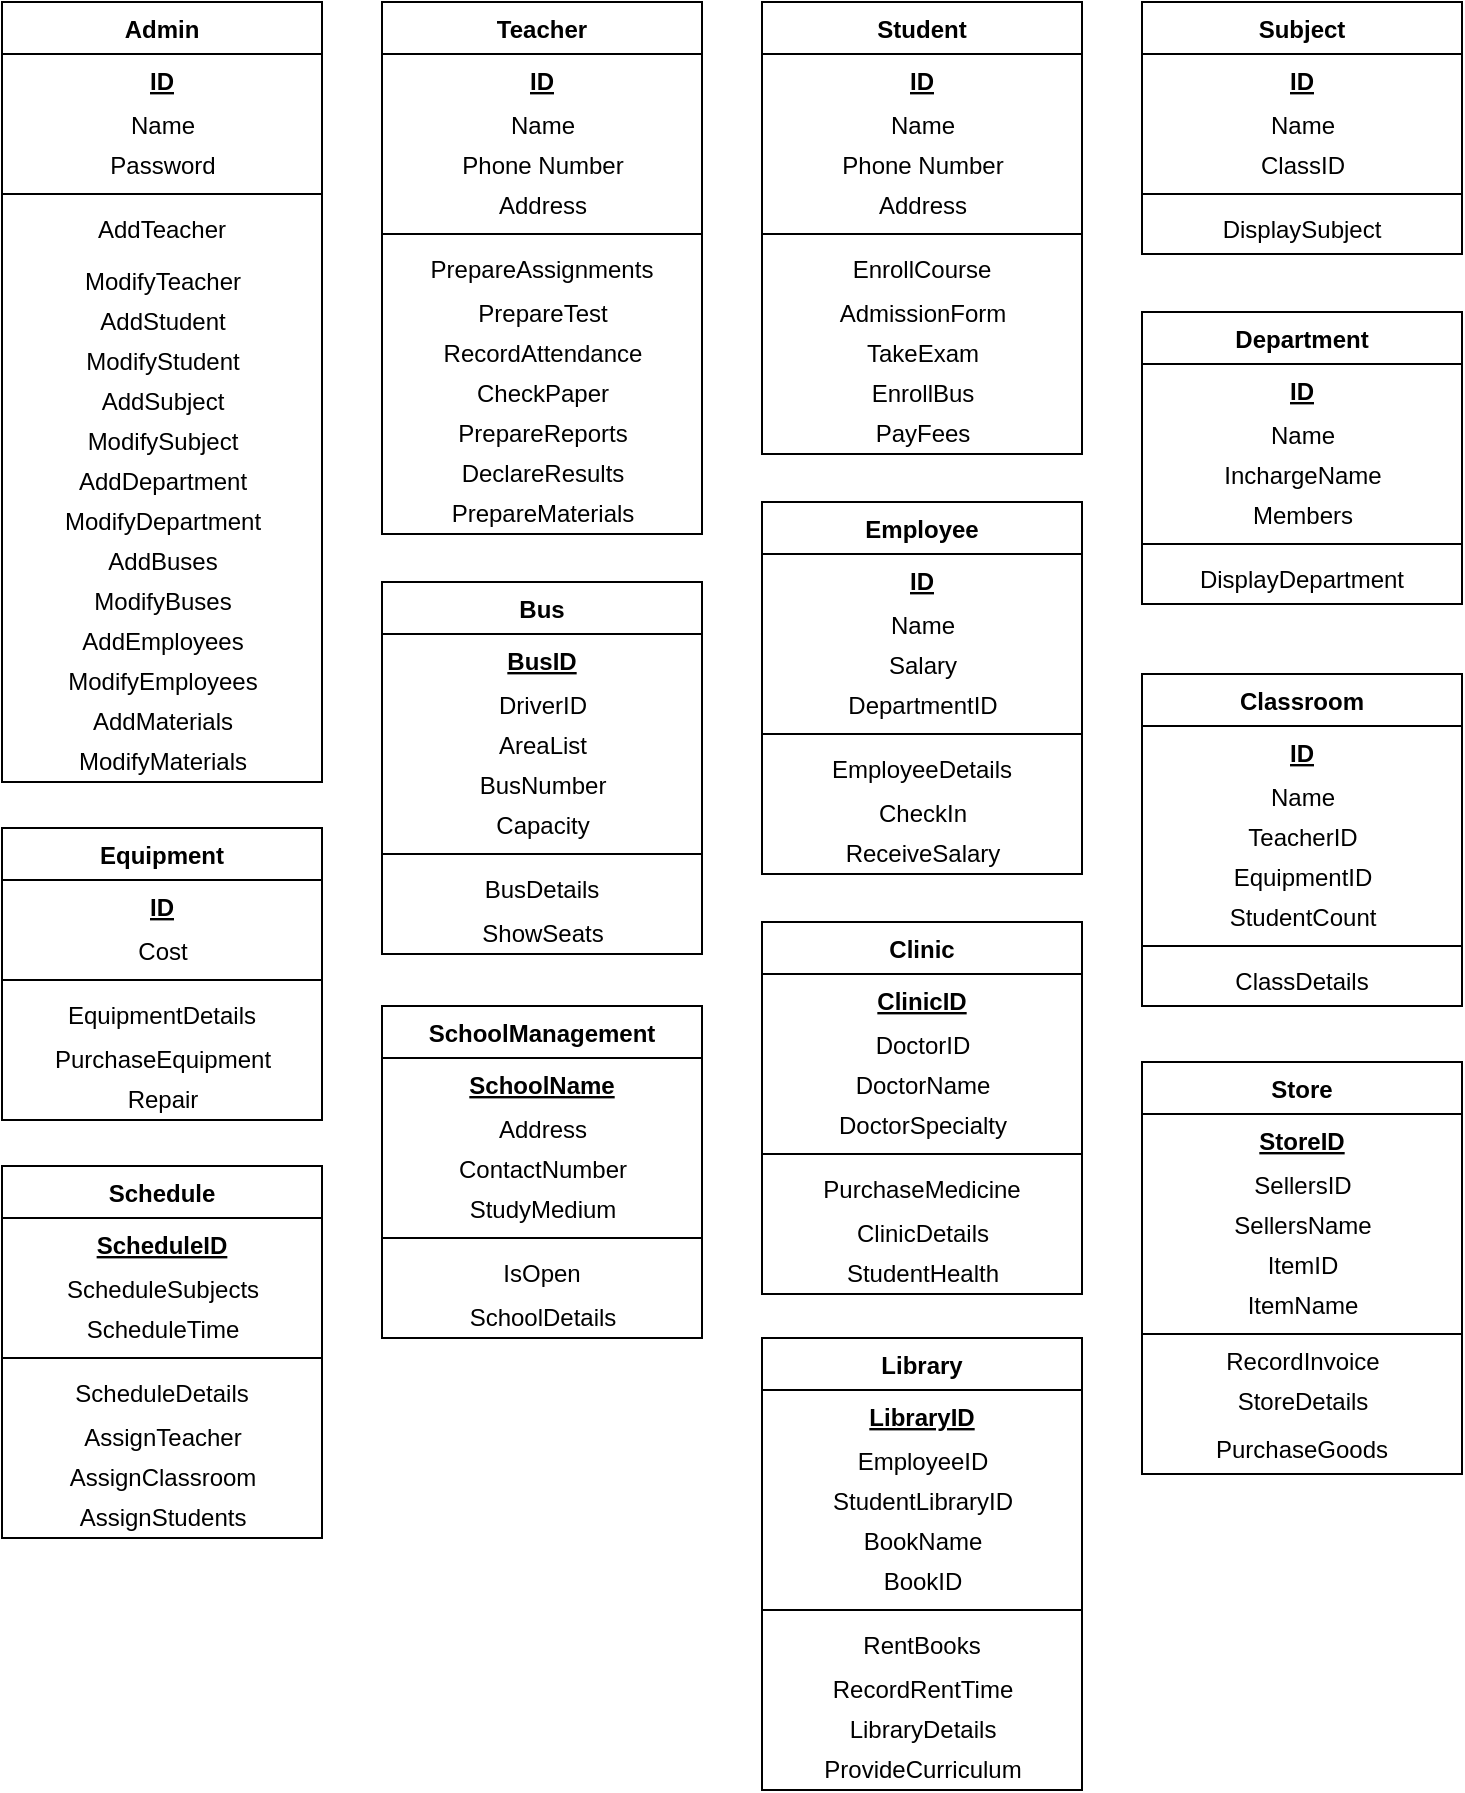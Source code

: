 <mxfile version="16.5.1" type="device"><diagram id="C5RBs43oDa-KdzZeNtuy" name="Page-1"><mxGraphModel dx="1038" dy="689" grid="1" gridSize="10" guides="1" tooltips="1" connect="1" arrows="1" fold="1" page="1" pageScale="1" pageWidth="827" pageHeight="1169" math="0" shadow="0"><root><mxCell id="WIyWlLk6GJQsqaUBKTNV-0"/><mxCell id="WIyWlLk6GJQsqaUBKTNV-1" parent="WIyWlLk6GJQsqaUBKTNV-0"/><mxCell id="Rxor7EWGQ2YSDgPzmkw--0" value="Admin" style="swimlane;fontStyle=1;align=center;verticalAlign=top;childLayout=stackLayout;horizontal=1;startSize=26;horizontalStack=0;resizeParent=1;resizeParentMax=0;resizeLast=0;collapsible=1;marginBottom=0;" vertex="1" parent="WIyWlLk6GJQsqaUBKTNV-1"><mxGeometry x="20" y="10" width="160" height="390" as="geometry"/></mxCell><mxCell id="Rxor7EWGQ2YSDgPzmkw--1" value="ID" style="text;strokeColor=none;fillColor=none;align=center;verticalAlign=top;spacingLeft=4;spacingRight=4;overflow=hidden;rotatable=0;points=[[0,0.5],[1,0.5]];portConstraint=eastwest;fontStyle=5" vertex="1" parent="Rxor7EWGQ2YSDgPzmkw--0"><mxGeometry y="26" width="160" height="26" as="geometry"/></mxCell><mxCell id="Rxor7EWGQ2YSDgPzmkw--7" value="Name" style="text;html=1;resizable=0;autosize=1;align=center;verticalAlign=middle;points=[];fillColor=none;strokeColor=none;rounded=0;" vertex="1" parent="Rxor7EWGQ2YSDgPzmkw--0"><mxGeometry y="52" width="160" height="20" as="geometry"/></mxCell><mxCell id="Rxor7EWGQ2YSDgPzmkw--6" value="Password" style="text;html=1;resizable=0;autosize=1;align=center;verticalAlign=middle;points=[];fillColor=none;strokeColor=none;rounded=0;" vertex="1" parent="Rxor7EWGQ2YSDgPzmkw--0"><mxGeometry y="72" width="160" height="20" as="geometry"/></mxCell><mxCell id="Rxor7EWGQ2YSDgPzmkw--2" value="" style="line;strokeWidth=1;fillColor=none;align=left;verticalAlign=middle;spacingTop=-1;spacingLeft=3;spacingRight=3;rotatable=0;labelPosition=right;points=[];portConstraint=eastwest;" vertex="1" parent="Rxor7EWGQ2YSDgPzmkw--0"><mxGeometry y="92" width="160" height="8" as="geometry"/></mxCell><mxCell id="Rxor7EWGQ2YSDgPzmkw--3" value="AddTeacher" style="text;strokeColor=none;fillColor=none;align=center;verticalAlign=top;spacingLeft=4;spacingRight=4;overflow=hidden;rotatable=0;points=[[0,0.5],[1,0.5]];portConstraint=eastwest;" vertex="1" parent="Rxor7EWGQ2YSDgPzmkw--0"><mxGeometry y="100" width="160" height="30" as="geometry"/></mxCell><mxCell id="Rxor7EWGQ2YSDgPzmkw--8" value="ModifyTeacher" style="text;html=1;resizable=0;autosize=1;align=center;verticalAlign=middle;points=[];fillColor=none;strokeColor=none;rounded=0;" vertex="1" parent="Rxor7EWGQ2YSDgPzmkw--0"><mxGeometry y="130" width="160" height="20" as="geometry"/></mxCell><mxCell id="Rxor7EWGQ2YSDgPzmkw--10" value="AddStudent" style="text;html=1;resizable=0;autosize=1;align=center;verticalAlign=middle;points=[];fillColor=none;strokeColor=none;rounded=0;" vertex="1" parent="Rxor7EWGQ2YSDgPzmkw--0"><mxGeometry y="150" width="160" height="20" as="geometry"/></mxCell><mxCell id="Rxor7EWGQ2YSDgPzmkw--11" value="ModifyStudent" style="text;html=1;resizable=0;autosize=1;align=center;verticalAlign=middle;points=[];fillColor=none;strokeColor=none;rounded=0;" vertex="1" parent="Rxor7EWGQ2YSDgPzmkw--0"><mxGeometry y="170" width="160" height="20" as="geometry"/></mxCell><mxCell id="Rxor7EWGQ2YSDgPzmkw--12" value="AddSubject" style="text;html=1;resizable=0;autosize=1;align=center;verticalAlign=middle;points=[];fillColor=none;strokeColor=none;rounded=0;" vertex="1" parent="Rxor7EWGQ2YSDgPzmkw--0"><mxGeometry y="190" width="160" height="20" as="geometry"/></mxCell><mxCell id="Rxor7EWGQ2YSDgPzmkw--13" value="ModifySubject" style="text;html=1;resizable=0;autosize=1;align=center;verticalAlign=middle;points=[];fillColor=none;strokeColor=none;rounded=0;" vertex="1" parent="Rxor7EWGQ2YSDgPzmkw--0"><mxGeometry y="210" width="160" height="20" as="geometry"/></mxCell><mxCell id="Rxor7EWGQ2YSDgPzmkw--14" value="AddDepartment" style="text;html=1;resizable=0;autosize=1;align=center;verticalAlign=middle;points=[];fillColor=none;strokeColor=none;rounded=0;" vertex="1" parent="Rxor7EWGQ2YSDgPzmkw--0"><mxGeometry y="230" width="160" height="20" as="geometry"/></mxCell><mxCell id="Rxor7EWGQ2YSDgPzmkw--15" value="ModifyDepartment" style="text;html=1;resizable=0;autosize=1;align=center;verticalAlign=middle;points=[];fillColor=none;strokeColor=none;rounded=0;" vertex="1" parent="Rxor7EWGQ2YSDgPzmkw--0"><mxGeometry y="250" width="160" height="20" as="geometry"/></mxCell><mxCell id="Rxor7EWGQ2YSDgPzmkw--16" value="AddBuses" style="text;html=1;resizable=0;autosize=1;align=center;verticalAlign=middle;points=[];fillColor=none;strokeColor=none;rounded=0;" vertex="1" parent="Rxor7EWGQ2YSDgPzmkw--0"><mxGeometry y="270" width="160" height="20" as="geometry"/></mxCell><mxCell id="Rxor7EWGQ2YSDgPzmkw--17" value="ModifyBuses" style="text;html=1;resizable=0;autosize=1;align=center;verticalAlign=middle;points=[];fillColor=none;strokeColor=none;rounded=0;" vertex="1" parent="Rxor7EWGQ2YSDgPzmkw--0"><mxGeometry y="290" width="160" height="20" as="geometry"/></mxCell><mxCell id="Rxor7EWGQ2YSDgPzmkw--18" value="AddEmployees" style="text;html=1;resizable=0;autosize=1;align=center;verticalAlign=middle;points=[];fillColor=none;strokeColor=none;rounded=0;" vertex="1" parent="Rxor7EWGQ2YSDgPzmkw--0"><mxGeometry y="310" width="160" height="20" as="geometry"/></mxCell><mxCell id="Rxor7EWGQ2YSDgPzmkw--19" value="ModifyEmployees" style="text;html=1;resizable=0;autosize=1;align=center;verticalAlign=middle;points=[];fillColor=none;strokeColor=none;rounded=0;" vertex="1" parent="Rxor7EWGQ2YSDgPzmkw--0"><mxGeometry y="330" width="160" height="20" as="geometry"/></mxCell><mxCell id="Rxor7EWGQ2YSDgPzmkw--20" value="AddMaterials" style="text;html=1;resizable=0;autosize=1;align=center;verticalAlign=middle;points=[];fillColor=none;strokeColor=none;rounded=0;" vertex="1" parent="Rxor7EWGQ2YSDgPzmkw--0"><mxGeometry y="350" width="160" height="20" as="geometry"/></mxCell><mxCell id="Rxor7EWGQ2YSDgPzmkw--21" value="ModifyMaterials" style="text;html=1;resizable=0;autosize=1;align=center;verticalAlign=middle;points=[];fillColor=none;strokeColor=none;rounded=0;" vertex="1" parent="Rxor7EWGQ2YSDgPzmkw--0"><mxGeometry y="370" width="160" height="20" as="geometry"/></mxCell><mxCell id="Rxor7EWGQ2YSDgPzmkw--22" value="Teacher" style="swimlane;fontStyle=1;align=center;verticalAlign=top;childLayout=stackLayout;horizontal=1;startSize=26;horizontalStack=0;resizeParent=1;resizeParentMax=0;resizeLast=0;collapsible=1;marginBottom=0;fillColor=none;" vertex="1" parent="WIyWlLk6GJQsqaUBKTNV-1"><mxGeometry x="210" y="10" width="160" height="266" as="geometry"/></mxCell><mxCell id="Rxor7EWGQ2YSDgPzmkw--23" value="ID" style="text;strokeColor=none;fillColor=none;align=center;verticalAlign=top;spacingLeft=4;spacingRight=4;overflow=hidden;rotatable=0;points=[[0,0.5],[1,0.5]];portConstraint=eastwest;fontStyle=5" vertex="1" parent="Rxor7EWGQ2YSDgPzmkw--22"><mxGeometry y="26" width="160" height="26" as="geometry"/></mxCell><mxCell id="Rxor7EWGQ2YSDgPzmkw--26" value="Name" style="text;html=1;resizable=0;autosize=1;align=center;verticalAlign=middle;points=[];fillColor=none;strokeColor=none;rounded=0;" vertex="1" parent="Rxor7EWGQ2YSDgPzmkw--22"><mxGeometry y="52" width="160" height="20" as="geometry"/></mxCell><mxCell id="Rxor7EWGQ2YSDgPzmkw--27" value="Phone Number" style="text;html=1;resizable=0;autosize=1;align=center;verticalAlign=middle;points=[];fillColor=none;strokeColor=none;rounded=0;" vertex="1" parent="Rxor7EWGQ2YSDgPzmkw--22"><mxGeometry y="72" width="160" height="20" as="geometry"/></mxCell><mxCell id="Rxor7EWGQ2YSDgPzmkw--28" value="Address" style="text;html=1;resizable=0;autosize=1;align=center;verticalAlign=middle;points=[];fillColor=none;strokeColor=none;rounded=0;" vertex="1" parent="Rxor7EWGQ2YSDgPzmkw--22"><mxGeometry y="92" width="160" height="20" as="geometry"/></mxCell><mxCell id="Rxor7EWGQ2YSDgPzmkw--24" value="" style="line;strokeWidth=1;fillColor=none;align=left;verticalAlign=middle;spacingTop=-1;spacingLeft=3;spacingRight=3;rotatable=0;labelPosition=right;points=[];portConstraint=eastwest;" vertex="1" parent="Rxor7EWGQ2YSDgPzmkw--22"><mxGeometry y="112" width="160" height="8" as="geometry"/></mxCell><mxCell id="Rxor7EWGQ2YSDgPzmkw--25" value="PrepareAssignments" style="text;strokeColor=none;fillColor=none;align=center;verticalAlign=top;spacingLeft=4;spacingRight=4;overflow=hidden;rotatable=0;points=[[0,0.5],[1,0.5]];portConstraint=eastwest;" vertex="1" parent="Rxor7EWGQ2YSDgPzmkw--22"><mxGeometry y="120" width="160" height="26" as="geometry"/></mxCell><mxCell id="Rxor7EWGQ2YSDgPzmkw--29" value="PrepareTest" style="text;html=1;resizable=0;autosize=1;align=center;verticalAlign=middle;points=[];fillColor=none;strokeColor=none;rounded=0;" vertex="1" parent="Rxor7EWGQ2YSDgPzmkw--22"><mxGeometry y="146" width="160" height="20" as="geometry"/></mxCell><mxCell id="Rxor7EWGQ2YSDgPzmkw--30" value="RecordAttendance" style="text;html=1;resizable=0;autosize=1;align=center;verticalAlign=middle;points=[];fillColor=none;strokeColor=none;rounded=0;" vertex="1" parent="Rxor7EWGQ2YSDgPzmkw--22"><mxGeometry y="166" width="160" height="20" as="geometry"/></mxCell><mxCell id="Rxor7EWGQ2YSDgPzmkw--31" value="CheckPaper" style="text;html=1;resizable=0;autosize=1;align=center;verticalAlign=middle;points=[];fillColor=none;strokeColor=none;rounded=0;" vertex="1" parent="Rxor7EWGQ2YSDgPzmkw--22"><mxGeometry y="186" width="160" height="20" as="geometry"/></mxCell><mxCell id="Rxor7EWGQ2YSDgPzmkw--32" value="PrepareReports" style="text;html=1;resizable=0;autosize=1;align=center;verticalAlign=middle;points=[];fillColor=none;strokeColor=none;rounded=0;" vertex="1" parent="Rxor7EWGQ2YSDgPzmkw--22"><mxGeometry y="206" width="160" height="20" as="geometry"/></mxCell><mxCell id="Rxor7EWGQ2YSDgPzmkw--33" value="DeclareResults" style="text;html=1;resizable=0;autosize=1;align=center;verticalAlign=middle;points=[];fillColor=none;strokeColor=none;rounded=0;" vertex="1" parent="Rxor7EWGQ2YSDgPzmkw--22"><mxGeometry y="226" width="160" height="20" as="geometry"/></mxCell><mxCell id="Rxor7EWGQ2YSDgPzmkw--34" value="PrepareMaterials" style="text;html=1;resizable=0;autosize=1;align=center;verticalAlign=middle;points=[];fillColor=none;strokeColor=none;rounded=0;" vertex="1" parent="Rxor7EWGQ2YSDgPzmkw--22"><mxGeometry y="246" width="160" height="20" as="geometry"/></mxCell><mxCell id="Rxor7EWGQ2YSDgPzmkw--35" value="Student" style="swimlane;fontStyle=1;align=center;verticalAlign=top;childLayout=stackLayout;horizontal=1;startSize=26;horizontalStack=0;resizeParent=1;resizeParentMax=0;resizeLast=0;collapsible=1;marginBottom=0;fillColor=none;" vertex="1" parent="WIyWlLk6GJQsqaUBKTNV-1"><mxGeometry x="400" y="10" width="160" height="226" as="geometry"/></mxCell><mxCell id="Rxor7EWGQ2YSDgPzmkw--36" value="ID" style="text;strokeColor=none;fillColor=none;align=center;verticalAlign=top;spacingLeft=4;spacingRight=4;overflow=hidden;rotatable=0;points=[[0,0.5],[1,0.5]];portConstraint=eastwest;fontStyle=5" vertex="1" parent="Rxor7EWGQ2YSDgPzmkw--35"><mxGeometry y="26" width="160" height="26" as="geometry"/></mxCell><mxCell id="Rxor7EWGQ2YSDgPzmkw--39" value="Name" style="text;html=1;resizable=0;autosize=1;align=center;verticalAlign=middle;points=[];fillColor=none;strokeColor=none;rounded=0;" vertex="1" parent="Rxor7EWGQ2YSDgPzmkw--35"><mxGeometry y="52" width="160" height="20" as="geometry"/></mxCell><mxCell id="Rxor7EWGQ2YSDgPzmkw--40" value="Phone Number" style="text;html=1;resizable=0;autosize=1;align=center;verticalAlign=middle;points=[];fillColor=none;strokeColor=none;rounded=0;" vertex="1" parent="Rxor7EWGQ2YSDgPzmkw--35"><mxGeometry y="72" width="160" height="20" as="geometry"/></mxCell><mxCell id="Rxor7EWGQ2YSDgPzmkw--41" value="Address" style="text;html=1;resizable=0;autosize=1;align=center;verticalAlign=middle;points=[];fillColor=none;strokeColor=none;rounded=0;" vertex="1" parent="Rxor7EWGQ2YSDgPzmkw--35"><mxGeometry y="92" width="160" height="20" as="geometry"/></mxCell><mxCell id="Rxor7EWGQ2YSDgPzmkw--37" value="" style="line;strokeWidth=1;fillColor=none;align=left;verticalAlign=middle;spacingTop=-1;spacingLeft=3;spacingRight=3;rotatable=0;labelPosition=right;points=[];portConstraint=eastwest;" vertex="1" parent="Rxor7EWGQ2YSDgPzmkw--35"><mxGeometry y="112" width="160" height="8" as="geometry"/></mxCell><mxCell id="Rxor7EWGQ2YSDgPzmkw--38" value="EnrollCourse" style="text;strokeColor=none;fillColor=none;align=center;verticalAlign=top;spacingLeft=4;spacingRight=4;overflow=hidden;rotatable=0;points=[[0,0.5],[1,0.5]];portConstraint=eastwest;" vertex="1" parent="Rxor7EWGQ2YSDgPzmkw--35"><mxGeometry y="120" width="160" height="26" as="geometry"/></mxCell><mxCell id="Rxor7EWGQ2YSDgPzmkw--42" value="AdmissionForm&lt;span style=&quot;color: rgba(0 , 0 , 0 , 0) ; font-family: monospace ; font-size: 0px&quot;&gt;%3CmxGraphModel%3E%3Croot%3E%3CmxCell%20id%3D%220%22%2F%3E%3CmxCell%20id%3D%221%22%20parent%3D%220%22%2F%3E%3CmxCell%20id%3D%222%22%20value%3D%22Name%22%20style%3D%22text%3Bhtml%3D1%3Bresizable%3D0%3Bautosize%3D1%3Balign%3Dcenter%3BverticalAlign%3Dmiddle%3Bpoints%3D%5B%5D%3BfillColor%3Dnone%3BstrokeColor%3Dnone%3Brounded%3D0%3B%22%20vertex%3D%221%22%20parent%3D%221%22%3E%3CmxGeometry%20x%3D%22355%22%20y%3D%22340%22%20width%3D%2250%22%20height%3D%2220%22%20as%3D%22geometry%22%2F%3E%3C%2FmxCell%3E%3C%2Froot%3E%3C%2FmxGraphModel%3E&lt;/span&gt;" style="text;html=1;resizable=0;autosize=1;align=center;verticalAlign=middle;points=[];fillColor=none;strokeColor=none;rounded=0;" vertex="1" parent="Rxor7EWGQ2YSDgPzmkw--35"><mxGeometry y="146" width="160" height="20" as="geometry"/></mxCell><mxCell id="Rxor7EWGQ2YSDgPzmkw--43" value="TakeExam" style="text;html=1;resizable=0;autosize=1;align=center;verticalAlign=middle;points=[];fillColor=none;strokeColor=none;rounded=0;" vertex="1" parent="Rxor7EWGQ2YSDgPzmkw--35"><mxGeometry y="166" width="160" height="20" as="geometry"/></mxCell><mxCell id="Rxor7EWGQ2YSDgPzmkw--44" value="EnrollBus" style="text;html=1;resizable=0;autosize=1;align=center;verticalAlign=middle;points=[];fillColor=none;strokeColor=none;rounded=0;" vertex="1" parent="Rxor7EWGQ2YSDgPzmkw--35"><mxGeometry y="186" width="160" height="20" as="geometry"/></mxCell><mxCell id="Rxor7EWGQ2YSDgPzmkw--45" value="PayFees" style="text;html=1;resizable=0;autosize=1;align=center;verticalAlign=middle;points=[];fillColor=none;strokeColor=none;rounded=0;" vertex="1" parent="Rxor7EWGQ2YSDgPzmkw--35"><mxGeometry y="206" width="160" height="20" as="geometry"/></mxCell><mxCell id="Rxor7EWGQ2YSDgPzmkw--46" value="Subject" style="swimlane;fontStyle=1;align=center;verticalAlign=top;childLayout=stackLayout;horizontal=1;startSize=26;horizontalStack=0;resizeParent=1;resizeParentMax=0;resizeLast=0;collapsible=1;marginBottom=0;fillColor=none;" vertex="1" parent="WIyWlLk6GJQsqaUBKTNV-1"><mxGeometry x="590" y="10" width="160" height="126" as="geometry"/></mxCell><mxCell id="Rxor7EWGQ2YSDgPzmkw--47" value="ID" style="text;strokeColor=none;fillColor=none;align=center;verticalAlign=top;spacingLeft=4;spacingRight=4;overflow=hidden;rotatable=0;points=[[0,0.5],[1,0.5]];portConstraint=eastwest;fontStyle=5" vertex="1" parent="Rxor7EWGQ2YSDgPzmkw--46"><mxGeometry y="26" width="160" height="26" as="geometry"/></mxCell><mxCell id="Rxor7EWGQ2YSDgPzmkw--50" value="Name" style="text;html=1;resizable=0;autosize=1;align=center;verticalAlign=middle;points=[];fillColor=none;strokeColor=none;rounded=0;" vertex="1" parent="Rxor7EWGQ2YSDgPzmkw--46"><mxGeometry y="52" width="160" height="20" as="geometry"/></mxCell><mxCell id="Rxor7EWGQ2YSDgPzmkw--51" value="ClassID" style="text;html=1;resizable=0;autosize=1;align=center;verticalAlign=middle;points=[];fillColor=none;strokeColor=none;rounded=0;" vertex="1" parent="Rxor7EWGQ2YSDgPzmkw--46"><mxGeometry y="72" width="160" height="20" as="geometry"/></mxCell><mxCell id="Rxor7EWGQ2YSDgPzmkw--48" value="" style="line;strokeWidth=1;fillColor=none;align=left;verticalAlign=middle;spacingTop=-1;spacingLeft=3;spacingRight=3;rotatable=0;labelPosition=right;points=[];portConstraint=eastwest;" vertex="1" parent="Rxor7EWGQ2YSDgPzmkw--46"><mxGeometry y="92" width="160" height="8" as="geometry"/></mxCell><mxCell id="Rxor7EWGQ2YSDgPzmkw--49" value="DisplaySubject" style="text;strokeColor=none;fillColor=none;align=center;verticalAlign=top;spacingLeft=4;spacingRight=4;overflow=hidden;rotatable=0;points=[[0,0.5],[1,0.5]];portConstraint=eastwest;" vertex="1" parent="Rxor7EWGQ2YSDgPzmkw--46"><mxGeometry y="100" width="160" height="26" as="geometry"/></mxCell><mxCell id="Rxor7EWGQ2YSDgPzmkw--53" value="Department" style="swimlane;fontStyle=1;align=center;verticalAlign=top;childLayout=stackLayout;horizontal=1;startSize=26;horizontalStack=0;resizeParent=1;resizeParentMax=0;resizeLast=0;collapsible=1;marginBottom=0;fillColor=none;" vertex="1" parent="WIyWlLk6GJQsqaUBKTNV-1"><mxGeometry x="590" y="165" width="160" height="146" as="geometry"/></mxCell><mxCell id="Rxor7EWGQ2YSDgPzmkw--54" value="ID" style="text;strokeColor=none;fillColor=none;align=center;verticalAlign=top;spacingLeft=4;spacingRight=4;overflow=hidden;rotatable=0;points=[[0,0.5],[1,0.5]];portConstraint=eastwest;fontStyle=5" vertex="1" parent="Rxor7EWGQ2YSDgPzmkw--53"><mxGeometry y="26" width="160" height="26" as="geometry"/></mxCell><mxCell id="Rxor7EWGQ2YSDgPzmkw--52" value="Name" style="text;html=1;resizable=0;autosize=1;align=center;verticalAlign=middle;points=[];fillColor=none;strokeColor=none;rounded=0;" vertex="1" parent="Rxor7EWGQ2YSDgPzmkw--53"><mxGeometry y="52" width="160" height="20" as="geometry"/></mxCell><mxCell id="Rxor7EWGQ2YSDgPzmkw--57" value="InchargeName" style="text;html=1;resizable=0;autosize=1;align=center;verticalAlign=middle;points=[];fillColor=none;strokeColor=none;rounded=0;" vertex="1" parent="Rxor7EWGQ2YSDgPzmkw--53"><mxGeometry y="72" width="160" height="20" as="geometry"/></mxCell><mxCell id="Rxor7EWGQ2YSDgPzmkw--72" value="Members" style="text;html=1;resizable=0;autosize=1;align=center;verticalAlign=middle;points=[];fillColor=none;strokeColor=none;rounded=0;" vertex="1" parent="Rxor7EWGQ2YSDgPzmkw--53"><mxGeometry y="92" width="160" height="20" as="geometry"/></mxCell><mxCell id="Rxor7EWGQ2YSDgPzmkw--55" value="" style="line;strokeWidth=1;fillColor=none;align=left;verticalAlign=middle;spacingTop=-1;spacingLeft=3;spacingRight=3;rotatable=0;labelPosition=right;points=[];portConstraint=eastwest;" vertex="1" parent="Rxor7EWGQ2YSDgPzmkw--53"><mxGeometry y="112" width="160" height="8" as="geometry"/></mxCell><mxCell id="Rxor7EWGQ2YSDgPzmkw--56" value="DisplayDepartment" style="text;strokeColor=none;fillColor=none;align=center;verticalAlign=top;spacingLeft=4;spacingRight=4;overflow=hidden;rotatable=0;points=[[0,0.5],[1,0.5]];portConstraint=eastwest;" vertex="1" parent="Rxor7EWGQ2YSDgPzmkw--53"><mxGeometry y="120" width="160" height="26" as="geometry"/></mxCell><mxCell id="Rxor7EWGQ2YSDgPzmkw--59" value="Bus" style="swimlane;fontStyle=1;align=center;verticalAlign=top;childLayout=stackLayout;horizontal=1;startSize=26;horizontalStack=0;resizeParent=1;resizeParentMax=0;resizeLast=0;collapsible=1;marginBottom=0;fillColor=none;" vertex="1" parent="WIyWlLk6GJQsqaUBKTNV-1"><mxGeometry x="210" y="300" width="160" height="186" as="geometry"/></mxCell><mxCell id="Rxor7EWGQ2YSDgPzmkw--60" value="BusID" style="text;strokeColor=none;fillColor=none;align=center;verticalAlign=top;spacingLeft=4;spacingRight=4;overflow=hidden;rotatable=0;points=[[0,0.5],[1,0.5]];portConstraint=eastwest;fontStyle=5" vertex="1" parent="Rxor7EWGQ2YSDgPzmkw--59"><mxGeometry y="26" width="160" height="26" as="geometry"/></mxCell><mxCell id="Rxor7EWGQ2YSDgPzmkw--64" value="DriverID" style="text;html=1;resizable=0;autosize=1;align=center;verticalAlign=middle;points=[];fillColor=none;strokeColor=none;rounded=0;" vertex="1" parent="Rxor7EWGQ2YSDgPzmkw--59"><mxGeometry y="52" width="160" height="20" as="geometry"/></mxCell><mxCell id="Rxor7EWGQ2YSDgPzmkw--65" value="AreaList" style="text;html=1;resizable=0;autosize=1;align=center;verticalAlign=middle;points=[];fillColor=none;strokeColor=none;rounded=0;" vertex="1" parent="Rxor7EWGQ2YSDgPzmkw--59"><mxGeometry y="72" width="160" height="20" as="geometry"/></mxCell><mxCell id="Rxor7EWGQ2YSDgPzmkw--66" value="BusNumber" style="text;html=1;resizable=0;autosize=1;align=center;verticalAlign=middle;points=[];fillColor=none;strokeColor=none;rounded=0;" vertex="1" parent="Rxor7EWGQ2YSDgPzmkw--59"><mxGeometry y="92" width="160" height="20" as="geometry"/></mxCell><mxCell id="Rxor7EWGQ2YSDgPzmkw--67" value="Capacity" style="text;html=1;resizable=0;autosize=1;align=center;verticalAlign=middle;points=[];fillColor=none;strokeColor=none;rounded=0;" vertex="1" parent="Rxor7EWGQ2YSDgPzmkw--59"><mxGeometry y="112" width="160" height="20" as="geometry"/></mxCell><mxCell id="Rxor7EWGQ2YSDgPzmkw--61" value="" style="line;strokeWidth=1;fillColor=none;align=left;verticalAlign=middle;spacingTop=-1;spacingLeft=3;spacingRight=3;rotatable=0;labelPosition=right;points=[];portConstraint=eastwest;" vertex="1" parent="Rxor7EWGQ2YSDgPzmkw--59"><mxGeometry y="132" width="160" height="8" as="geometry"/></mxCell><mxCell id="Rxor7EWGQ2YSDgPzmkw--62" value="BusDetails" style="text;strokeColor=none;fillColor=none;align=center;verticalAlign=top;spacingLeft=4;spacingRight=4;overflow=hidden;rotatable=0;points=[[0,0.5],[1,0.5]];portConstraint=eastwest;fontStyle=0" vertex="1" parent="Rxor7EWGQ2YSDgPzmkw--59"><mxGeometry y="140" width="160" height="26" as="geometry"/></mxCell><mxCell id="Rxor7EWGQ2YSDgPzmkw--63" value="ShowSeats" style="text;html=1;resizable=0;autosize=1;align=center;verticalAlign=middle;points=[];fillColor=none;strokeColor=none;rounded=0;" vertex="1" parent="Rxor7EWGQ2YSDgPzmkw--59"><mxGeometry y="166" width="160" height="20" as="geometry"/></mxCell><mxCell id="Rxor7EWGQ2YSDgPzmkw--68" value="Employee" style="swimlane;fontStyle=1;align=center;verticalAlign=top;childLayout=stackLayout;horizontal=1;startSize=26;horizontalStack=0;resizeParent=1;resizeParentMax=0;resizeLast=0;collapsible=1;marginBottom=0;fillColor=none;" vertex="1" parent="WIyWlLk6GJQsqaUBKTNV-1"><mxGeometry x="400" y="260" width="160" height="186" as="geometry"/></mxCell><mxCell id="Rxor7EWGQ2YSDgPzmkw--69" value="ID" style="text;strokeColor=none;fillColor=none;align=center;verticalAlign=top;spacingLeft=4;spacingRight=4;overflow=hidden;rotatable=0;points=[[0,0.5],[1,0.5]];portConstraint=eastwest;fontStyle=5" vertex="1" parent="Rxor7EWGQ2YSDgPzmkw--68"><mxGeometry y="26" width="160" height="26" as="geometry"/></mxCell><mxCell id="Rxor7EWGQ2YSDgPzmkw--75" value="Name" style="text;html=1;resizable=0;autosize=1;align=center;verticalAlign=middle;points=[];fillColor=none;strokeColor=none;rounded=0;" vertex="1" parent="Rxor7EWGQ2YSDgPzmkw--68"><mxGeometry y="52" width="160" height="20" as="geometry"/></mxCell><mxCell id="Rxor7EWGQ2YSDgPzmkw--76" value="Salary" style="text;html=1;resizable=0;autosize=1;align=center;verticalAlign=middle;points=[];fillColor=none;strokeColor=none;rounded=0;" vertex="1" parent="Rxor7EWGQ2YSDgPzmkw--68"><mxGeometry y="72" width="160" height="20" as="geometry"/></mxCell><mxCell id="Rxor7EWGQ2YSDgPzmkw--77" value="DepartmentID" style="text;html=1;resizable=0;autosize=1;align=center;verticalAlign=middle;points=[];fillColor=none;strokeColor=none;rounded=0;" vertex="1" parent="Rxor7EWGQ2YSDgPzmkw--68"><mxGeometry y="92" width="160" height="20" as="geometry"/></mxCell><mxCell id="Rxor7EWGQ2YSDgPzmkw--70" value="" style="line;strokeWidth=1;fillColor=none;align=left;verticalAlign=middle;spacingTop=-1;spacingLeft=3;spacingRight=3;rotatable=0;labelPosition=right;points=[];portConstraint=eastwest;" vertex="1" parent="Rxor7EWGQ2YSDgPzmkw--68"><mxGeometry y="112" width="160" height="8" as="geometry"/></mxCell><mxCell id="Rxor7EWGQ2YSDgPzmkw--71" value="EmployeeDetails" style="text;strokeColor=none;fillColor=none;align=center;verticalAlign=top;spacingLeft=4;spacingRight=4;overflow=hidden;rotatable=0;points=[[0,0.5],[1,0.5]];portConstraint=eastwest;" vertex="1" parent="Rxor7EWGQ2YSDgPzmkw--68"><mxGeometry y="120" width="160" height="26" as="geometry"/></mxCell><mxCell id="Rxor7EWGQ2YSDgPzmkw--73" value="CheckIn" style="text;html=1;resizable=0;autosize=1;align=center;verticalAlign=middle;points=[];fillColor=none;strokeColor=none;rounded=0;" vertex="1" parent="Rxor7EWGQ2YSDgPzmkw--68"><mxGeometry y="146" width="160" height="20" as="geometry"/></mxCell><mxCell id="Rxor7EWGQ2YSDgPzmkw--74" value="ReceiveSalary" style="text;html=1;resizable=0;autosize=1;align=center;verticalAlign=middle;points=[];fillColor=none;strokeColor=none;rounded=0;" vertex="1" parent="Rxor7EWGQ2YSDgPzmkw--68"><mxGeometry y="166" width="160" height="20" as="geometry"/></mxCell><mxCell id="Rxor7EWGQ2YSDgPzmkw--78" value="Classroom" style="swimlane;fontStyle=1;align=center;verticalAlign=top;childLayout=stackLayout;horizontal=1;startSize=26;horizontalStack=0;resizeParent=1;resizeParentMax=0;resizeLast=0;collapsible=1;marginBottom=0;fillColor=none;" vertex="1" parent="WIyWlLk6GJQsqaUBKTNV-1"><mxGeometry x="590" y="346" width="160" height="166" as="geometry"/></mxCell><mxCell id="Rxor7EWGQ2YSDgPzmkw--79" value="ID" style="text;strokeColor=none;fillColor=none;align=center;verticalAlign=top;spacingLeft=4;spacingRight=4;overflow=hidden;rotatable=0;points=[[0,0.5],[1,0.5]];portConstraint=eastwest;fontStyle=5" vertex="1" parent="Rxor7EWGQ2YSDgPzmkw--78"><mxGeometry y="26" width="160" height="26" as="geometry"/></mxCell><mxCell id="Rxor7EWGQ2YSDgPzmkw--82" value="Name" style="text;html=1;resizable=0;autosize=1;align=center;verticalAlign=middle;points=[];fillColor=none;strokeColor=none;rounded=0;" vertex="1" parent="Rxor7EWGQ2YSDgPzmkw--78"><mxGeometry y="52" width="160" height="20" as="geometry"/></mxCell><mxCell id="Rxor7EWGQ2YSDgPzmkw--83" value="TeacherID" style="text;html=1;resizable=0;autosize=1;align=center;verticalAlign=middle;points=[];fillColor=none;strokeColor=none;rounded=0;" vertex="1" parent="Rxor7EWGQ2YSDgPzmkw--78"><mxGeometry y="72" width="160" height="20" as="geometry"/></mxCell><mxCell id="Rxor7EWGQ2YSDgPzmkw--85" value="EquipmentID" style="text;html=1;align=center;verticalAlign=middle;resizable=0;points=[];autosize=1;strokeColor=none;fillColor=none;" vertex="1" parent="Rxor7EWGQ2YSDgPzmkw--78"><mxGeometry y="92" width="160" height="20" as="geometry"/></mxCell><mxCell id="Rxor7EWGQ2YSDgPzmkw--84" value="StudentCount" style="text;html=1;resizable=0;autosize=1;align=center;verticalAlign=middle;points=[];fillColor=none;strokeColor=none;rounded=0;" vertex="1" parent="Rxor7EWGQ2YSDgPzmkw--78"><mxGeometry y="112" width="160" height="20" as="geometry"/></mxCell><mxCell id="Rxor7EWGQ2YSDgPzmkw--80" value="" style="line;strokeWidth=1;fillColor=none;align=left;verticalAlign=middle;spacingTop=-1;spacingLeft=3;spacingRight=3;rotatable=0;labelPosition=right;points=[];portConstraint=eastwest;" vertex="1" parent="Rxor7EWGQ2YSDgPzmkw--78"><mxGeometry y="132" width="160" height="8" as="geometry"/></mxCell><mxCell id="Rxor7EWGQ2YSDgPzmkw--81" value="ClassDetails" style="text;strokeColor=none;fillColor=none;align=center;verticalAlign=top;spacingLeft=4;spacingRight=4;overflow=hidden;rotatable=0;points=[[0,0.5],[1,0.5]];portConstraint=eastwest;" vertex="1" parent="Rxor7EWGQ2YSDgPzmkw--78"><mxGeometry y="140" width="160" height="26" as="geometry"/></mxCell><mxCell id="Rxor7EWGQ2YSDgPzmkw--86" value="Equipment" style="swimlane;fontStyle=1;align=center;verticalAlign=top;childLayout=stackLayout;horizontal=1;startSize=26;horizontalStack=0;resizeParent=1;resizeParentMax=0;resizeLast=0;collapsible=1;marginBottom=0;fillColor=none;" vertex="1" parent="WIyWlLk6GJQsqaUBKTNV-1"><mxGeometry x="20" y="423" width="160" height="146" as="geometry"/></mxCell><mxCell id="Rxor7EWGQ2YSDgPzmkw--87" value="ID" style="text;strokeColor=none;fillColor=none;align=center;verticalAlign=top;spacingLeft=4;spacingRight=4;overflow=hidden;rotatable=0;points=[[0,0.5],[1,0.5]];portConstraint=eastwest;fontStyle=5" vertex="1" parent="Rxor7EWGQ2YSDgPzmkw--86"><mxGeometry y="26" width="160" height="26" as="geometry"/></mxCell><mxCell id="Rxor7EWGQ2YSDgPzmkw--90" value="Cost" style="text;html=1;align=center;verticalAlign=middle;resizable=0;points=[];autosize=1;strokeColor=none;fillColor=none;" vertex="1" parent="Rxor7EWGQ2YSDgPzmkw--86"><mxGeometry y="52" width="160" height="20" as="geometry"/></mxCell><mxCell id="Rxor7EWGQ2YSDgPzmkw--88" value="" style="line;strokeWidth=1;fillColor=none;align=left;verticalAlign=middle;spacingTop=-1;spacingLeft=3;spacingRight=3;rotatable=0;labelPosition=right;points=[];portConstraint=eastwest;" vertex="1" parent="Rxor7EWGQ2YSDgPzmkw--86"><mxGeometry y="72" width="160" height="8" as="geometry"/></mxCell><mxCell id="Rxor7EWGQ2YSDgPzmkw--89" value="EquipmentDetails" style="text;strokeColor=none;fillColor=none;align=center;verticalAlign=top;spacingLeft=4;spacingRight=4;overflow=hidden;rotatable=0;points=[[0,0.5],[1,0.5]];portConstraint=eastwest;" vertex="1" parent="Rxor7EWGQ2YSDgPzmkw--86"><mxGeometry y="80" width="160" height="26" as="geometry"/></mxCell><mxCell id="Rxor7EWGQ2YSDgPzmkw--91" value="PurchaseEquipment" style="text;html=1;align=center;verticalAlign=middle;resizable=0;points=[];autosize=1;strokeColor=none;fillColor=none;" vertex="1" parent="Rxor7EWGQ2YSDgPzmkw--86"><mxGeometry y="106" width="160" height="20" as="geometry"/></mxCell><mxCell id="Rxor7EWGQ2YSDgPzmkw--92" value="Repair" style="text;html=1;align=center;verticalAlign=middle;resizable=0;points=[];autosize=1;strokeColor=none;fillColor=none;" vertex="1" parent="Rxor7EWGQ2YSDgPzmkw--86"><mxGeometry y="126" width="160" height="20" as="geometry"/></mxCell><mxCell id="Rxor7EWGQ2YSDgPzmkw--93" value="SchoolManagement" style="swimlane;fontStyle=1;align=center;verticalAlign=top;childLayout=stackLayout;horizontal=1;startSize=26;horizontalStack=0;resizeParent=1;resizeParentMax=0;resizeLast=0;collapsible=1;marginBottom=0;fillColor=none;" vertex="1" parent="WIyWlLk6GJQsqaUBKTNV-1"><mxGeometry x="210" y="512" width="160" height="166" as="geometry"/></mxCell><mxCell id="Rxor7EWGQ2YSDgPzmkw--94" value="SchoolName" style="text;strokeColor=none;fillColor=none;align=center;verticalAlign=top;spacingLeft=4;spacingRight=4;overflow=hidden;rotatable=0;points=[[0,0.5],[1,0.5]];portConstraint=eastwest;fontStyle=5" vertex="1" parent="Rxor7EWGQ2YSDgPzmkw--93"><mxGeometry y="26" width="160" height="26" as="geometry"/></mxCell><mxCell id="Rxor7EWGQ2YSDgPzmkw--97" value="Address" style="text;html=1;align=center;verticalAlign=middle;resizable=0;points=[];autosize=1;strokeColor=none;fillColor=none;" vertex="1" parent="Rxor7EWGQ2YSDgPzmkw--93"><mxGeometry y="52" width="160" height="20" as="geometry"/></mxCell><mxCell id="Rxor7EWGQ2YSDgPzmkw--98" value="ContactNumber" style="text;html=1;align=center;verticalAlign=middle;resizable=0;points=[];autosize=1;strokeColor=none;fillColor=none;" vertex="1" parent="Rxor7EWGQ2YSDgPzmkw--93"><mxGeometry y="72" width="160" height="20" as="geometry"/></mxCell><mxCell id="Rxor7EWGQ2YSDgPzmkw--99" value="StudyMedium" style="text;html=1;align=center;verticalAlign=middle;resizable=0;points=[];autosize=1;strokeColor=none;fillColor=none;" vertex="1" parent="Rxor7EWGQ2YSDgPzmkw--93"><mxGeometry y="92" width="160" height="20" as="geometry"/></mxCell><mxCell id="Rxor7EWGQ2YSDgPzmkw--95" value="" style="line;strokeWidth=1;fillColor=none;align=left;verticalAlign=middle;spacingTop=-1;spacingLeft=3;spacingRight=3;rotatable=0;labelPosition=right;points=[];portConstraint=eastwest;" vertex="1" parent="Rxor7EWGQ2YSDgPzmkw--93"><mxGeometry y="112" width="160" height="8" as="geometry"/></mxCell><mxCell id="Rxor7EWGQ2YSDgPzmkw--96" value="IsOpen" style="text;strokeColor=none;fillColor=none;align=center;verticalAlign=top;spacingLeft=4;spacingRight=4;overflow=hidden;rotatable=0;points=[[0,0.5],[1,0.5]];portConstraint=eastwest;" vertex="1" parent="Rxor7EWGQ2YSDgPzmkw--93"><mxGeometry y="120" width="160" height="26" as="geometry"/></mxCell><mxCell id="Rxor7EWGQ2YSDgPzmkw--100" value="SchoolDetails" style="text;html=1;align=center;verticalAlign=middle;resizable=0;points=[];autosize=1;strokeColor=none;fillColor=none;" vertex="1" parent="Rxor7EWGQ2YSDgPzmkw--93"><mxGeometry y="146" width="160" height="20" as="geometry"/></mxCell><mxCell id="Rxor7EWGQ2YSDgPzmkw--101" value="Clinic" style="swimlane;fontStyle=1;align=center;verticalAlign=top;childLayout=stackLayout;horizontal=1;startSize=26;horizontalStack=0;resizeParent=1;resizeParentMax=0;resizeLast=0;collapsible=1;marginBottom=0;fillColor=none;" vertex="1" parent="WIyWlLk6GJQsqaUBKTNV-1"><mxGeometry x="400" y="470" width="160" height="186" as="geometry"/></mxCell><mxCell id="Rxor7EWGQ2YSDgPzmkw--102" value="ClinicID" style="text;strokeColor=none;fillColor=none;align=center;verticalAlign=top;spacingLeft=4;spacingRight=4;overflow=hidden;rotatable=0;points=[[0,0.5],[1,0.5]];portConstraint=eastwest;fontStyle=5" vertex="1" parent="Rxor7EWGQ2YSDgPzmkw--101"><mxGeometry y="26" width="160" height="26" as="geometry"/></mxCell><mxCell id="Rxor7EWGQ2YSDgPzmkw--105" value="DoctorID" style="text;html=1;align=center;verticalAlign=middle;resizable=0;points=[];autosize=1;strokeColor=none;fillColor=none;" vertex="1" parent="Rxor7EWGQ2YSDgPzmkw--101"><mxGeometry y="52" width="160" height="20" as="geometry"/></mxCell><mxCell id="Rxor7EWGQ2YSDgPzmkw--106" value="DoctorName" style="text;html=1;align=center;verticalAlign=middle;resizable=0;points=[];autosize=1;strokeColor=none;fillColor=none;" vertex="1" parent="Rxor7EWGQ2YSDgPzmkw--101"><mxGeometry y="72" width="160" height="20" as="geometry"/></mxCell><mxCell id="Rxor7EWGQ2YSDgPzmkw--108" value="DoctorSpecialty" style="text;html=1;align=center;verticalAlign=middle;resizable=0;points=[];autosize=1;strokeColor=none;fillColor=none;" vertex="1" parent="Rxor7EWGQ2YSDgPzmkw--101"><mxGeometry y="92" width="160" height="20" as="geometry"/></mxCell><mxCell id="Rxor7EWGQ2YSDgPzmkw--103" value="" style="line;strokeWidth=1;fillColor=none;align=left;verticalAlign=middle;spacingTop=-1;spacingLeft=3;spacingRight=3;rotatable=0;labelPosition=right;points=[];portConstraint=eastwest;" vertex="1" parent="Rxor7EWGQ2YSDgPzmkw--101"><mxGeometry y="112" width="160" height="8" as="geometry"/></mxCell><mxCell id="Rxor7EWGQ2YSDgPzmkw--104" value="PurchaseMedicine" style="text;strokeColor=none;fillColor=none;align=center;verticalAlign=top;spacingLeft=4;spacingRight=4;overflow=hidden;rotatable=0;points=[[0,0.5],[1,0.5]];portConstraint=eastwest;" vertex="1" parent="Rxor7EWGQ2YSDgPzmkw--101"><mxGeometry y="120" width="160" height="26" as="geometry"/></mxCell><mxCell id="Rxor7EWGQ2YSDgPzmkw--119" value="ClinicDetails" style="text;html=1;align=center;verticalAlign=middle;resizable=0;points=[];autosize=1;strokeColor=none;fillColor=none;" vertex="1" parent="Rxor7EWGQ2YSDgPzmkw--101"><mxGeometry y="146" width="160" height="20" as="geometry"/></mxCell><mxCell id="Rxor7EWGQ2YSDgPzmkw--107" value="StudentHealth" style="text;html=1;align=center;verticalAlign=middle;resizable=0;points=[];autosize=1;strokeColor=none;fillColor=none;" vertex="1" parent="Rxor7EWGQ2YSDgPzmkw--101"><mxGeometry y="166" width="160" height="20" as="geometry"/></mxCell><mxCell id="Rxor7EWGQ2YSDgPzmkw--109" value="Store" style="swimlane;fontStyle=1;align=center;verticalAlign=top;childLayout=stackLayout;horizontal=1;startSize=26;horizontalStack=0;resizeParent=1;resizeParentMax=0;resizeLast=0;collapsible=1;marginBottom=0;fillColor=none;" vertex="1" parent="WIyWlLk6GJQsqaUBKTNV-1"><mxGeometry x="590" y="540" width="160" height="206" as="geometry"/></mxCell><mxCell id="Rxor7EWGQ2YSDgPzmkw--110" value="StoreID" style="text;strokeColor=none;fillColor=none;align=center;verticalAlign=top;spacingLeft=4;spacingRight=4;overflow=hidden;rotatable=0;points=[[0,0.5],[1,0.5]];portConstraint=eastwest;fontStyle=5" vertex="1" parent="Rxor7EWGQ2YSDgPzmkw--109"><mxGeometry y="26" width="160" height="26" as="geometry"/></mxCell><mxCell id="Rxor7EWGQ2YSDgPzmkw--113" value="SellersID" style="text;html=1;align=center;verticalAlign=middle;resizable=0;points=[];autosize=1;strokeColor=none;fillColor=none;" vertex="1" parent="Rxor7EWGQ2YSDgPzmkw--109"><mxGeometry y="52" width="160" height="20" as="geometry"/></mxCell><mxCell id="Rxor7EWGQ2YSDgPzmkw--114" value="SellersName" style="text;html=1;align=center;verticalAlign=middle;resizable=0;points=[];autosize=1;strokeColor=none;fillColor=none;" vertex="1" parent="Rxor7EWGQ2YSDgPzmkw--109"><mxGeometry y="72" width="160" height="20" as="geometry"/></mxCell><mxCell id="Rxor7EWGQ2YSDgPzmkw--115" value="ItemID" style="text;html=1;align=center;verticalAlign=middle;resizable=0;points=[];autosize=1;strokeColor=none;fillColor=none;" vertex="1" parent="Rxor7EWGQ2YSDgPzmkw--109"><mxGeometry y="92" width="160" height="20" as="geometry"/></mxCell><mxCell id="Rxor7EWGQ2YSDgPzmkw--116" value="ItemName" style="text;html=1;align=center;verticalAlign=middle;resizable=0;points=[];autosize=1;strokeColor=none;fillColor=none;" vertex="1" parent="Rxor7EWGQ2YSDgPzmkw--109"><mxGeometry y="112" width="160" height="20" as="geometry"/></mxCell><mxCell id="Rxor7EWGQ2YSDgPzmkw--111" value="" style="line;strokeWidth=1;fillColor=none;align=left;verticalAlign=middle;spacingTop=-1;spacingLeft=3;spacingRight=3;rotatable=0;labelPosition=right;points=[];portConstraint=eastwest;" vertex="1" parent="Rxor7EWGQ2YSDgPzmkw--109"><mxGeometry y="132" width="160" height="8" as="geometry"/></mxCell><mxCell id="Rxor7EWGQ2YSDgPzmkw--117" value="RecordInvoice" style="text;html=1;align=center;verticalAlign=middle;resizable=0;points=[];autosize=1;strokeColor=none;fillColor=none;" vertex="1" parent="Rxor7EWGQ2YSDgPzmkw--109"><mxGeometry y="140" width="160" height="20" as="geometry"/></mxCell><mxCell id="Rxor7EWGQ2YSDgPzmkw--118" value="StoreDetails" style="text;html=1;align=center;verticalAlign=middle;resizable=0;points=[];autosize=1;strokeColor=none;fillColor=none;" vertex="1" parent="Rxor7EWGQ2YSDgPzmkw--109"><mxGeometry y="160" width="160" height="20" as="geometry"/></mxCell><mxCell id="Rxor7EWGQ2YSDgPzmkw--112" value="PurchaseGoods" style="text;strokeColor=none;fillColor=none;align=center;verticalAlign=top;spacingLeft=4;spacingRight=4;overflow=hidden;rotatable=0;points=[[0,0.5],[1,0.5]];portConstraint=eastwest;" vertex="1" parent="Rxor7EWGQ2YSDgPzmkw--109"><mxGeometry y="180" width="160" height="26" as="geometry"/></mxCell><mxCell id="Rxor7EWGQ2YSDgPzmkw--121" value="Schedule" style="swimlane;fontStyle=1;align=center;verticalAlign=top;childLayout=stackLayout;horizontal=1;startSize=26;horizontalStack=0;resizeParent=1;resizeParentMax=0;resizeLast=0;collapsible=1;marginBottom=0;fillColor=none;" vertex="1" parent="WIyWlLk6GJQsqaUBKTNV-1"><mxGeometry x="20" y="592" width="160" height="186" as="geometry"/></mxCell><mxCell id="Rxor7EWGQ2YSDgPzmkw--122" value="ScheduleID" style="text;strokeColor=none;fillColor=none;align=center;verticalAlign=top;spacingLeft=4;spacingRight=4;overflow=hidden;rotatable=0;points=[[0,0.5],[1,0.5]];portConstraint=eastwest;fontStyle=5" vertex="1" parent="Rxor7EWGQ2YSDgPzmkw--121"><mxGeometry y="26" width="160" height="26" as="geometry"/></mxCell><mxCell id="Rxor7EWGQ2YSDgPzmkw--125" value="ScheduleSubjects" style="text;html=1;align=center;verticalAlign=middle;resizable=0;points=[];autosize=1;strokeColor=none;fillColor=none;" vertex="1" parent="Rxor7EWGQ2YSDgPzmkw--121"><mxGeometry y="52" width="160" height="20" as="geometry"/></mxCell><mxCell id="Rxor7EWGQ2YSDgPzmkw--126" value="ScheduleTime" style="text;html=1;align=center;verticalAlign=middle;resizable=0;points=[];autosize=1;strokeColor=none;fillColor=none;" vertex="1" parent="Rxor7EWGQ2YSDgPzmkw--121"><mxGeometry y="72" width="160" height="20" as="geometry"/></mxCell><mxCell id="Rxor7EWGQ2YSDgPzmkw--123" value="" style="line;strokeWidth=1;fillColor=none;align=left;verticalAlign=middle;spacingTop=-1;spacingLeft=3;spacingRight=3;rotatable=0;labelPosition=right;points=[];portConstraint=eastwest;" vertex="1" parent="Rxor7EWGQ2YSDgPzmkw--121"><mxGeometry y="92" width="160" height="8" as="geometry"/></mxCell><mxCell id="Rxor7EWGQ2YSDgPzmkw--124" value="ScheduleDetails" style="text;strokeColor=none;fillColor=none;align=center;verticalAlign=top;spacingLeft=4;spacingRight=4;overflow=hidden;rotatable=0;points=[[0,0.5],[1,0.5]];portConstraint=eastwest;" vertex="1" parent="Rxor7EWGQ2YSDgPzmkw--121"><mxGeometry y="100" width="160" height="26" as="geometry"/></mxCell><mxCell id="Rxor7EWGQ2YSDgPzmkw--127" value="AssignTeacher" style="text;html=1;align=center;verticalAlign=middle;resizable=0;points=[];autosize=1;strokeColor=none;fillColor=none;" vertex="1" parent="Rxor7EWGQ2YSDgPzmkw--121"><mxGeometry y="126" width="160" height="20" as="geometry"/></mxCell><mxCell id="Rxor7EWGQ2YSDgPzmkw--128" value="AssignClassroom" style="text;html=1;align=center;verticalAlign=middle;resizable=0;points=[];autosize=1;strokeColor=none;fillColor=none;" vertex="1" parent="Rxor7EWGQ2YSDgPzmkw--121"><mxGeometry y="146" width="160" height="20" as="geometry"/></mxCell><mxCell id="Rxor7EWGQ2YSDgPzmkw--129" value="AssignStudents" style="text;html=1;align=center;verticalAlign=middle;resizable=0;points=[];autosize=1;strokeColor=none;fillColor=none;" vertex="1" parent="Rxor7EWGQ2YSDgPzmkw--121"><mxGeometry y="166" width="160" height="20" as="geometry"/></mxCell><mxCell id="Rxor7EWGQ2YSDgPzmkw--130" value="Library" style="swimlane;fontStyle=1;align=center;verticalAlign=top;childLayout=stackLayout;horizontal=1;startSize=26;horizontalStack=0;resizeParent=1;resizeParentMax=0;resizeLast=0;collapsible=1;marginBottom=0;fillColor=none;" vertex="1" parent="WIyWlLk6GJQsqaUBKTNV-1"><mxGeometry x="400" y="678" width="160" height="226" as="geometry"/></mxCell><mxCell id="Rxor7EWGQ2YSDgPzmkw--131" value="LibraryID" style="text;strokeColor=none;fillColor=none;align=center;verticalAlign=top;spacingLeft=4;spacingRight=4;overflow=hidden;rotatable=0;points=[[0,0.5],[1,0.5]];portConstraint=eastwest;fontStyle=5" vertex="1" parent="Rxor7EWGQ2YSDgPzmkw--130"><mxGeometry y="26" width="160" height="26" as="geometry"/></mxCell><mxCell id="Rxor7EWGQ2YSDgPzmkw--135" value="EmployeeID" style="text;html=1;align=center;verticalAlign=middle;resizable=0;points=[];autosize=1;strokeColor=none;fillColor=none;" vertex="1" parent="Rxor7EWGQ2YSDgPzmkw--130"><mxGeometry y="52" width="160" height="20" as="geometry"/></mxCell><mxCell id="Rxor7EWGQ2YSDgPzmkw--134" value="StudentLibraryID" style="text;html=1;align=center;verticalAlign=middle;resizable=0;points=[];autosize=1;strokeColor=none;fillColor=none;" vertex="1" parent="Rxor7EWGQ2YSDgPzmkw--130"><mxGeometry y="72" width="160" height="20" as="geometry"/></mxCell><mxCell id="Rxor7EWGQ2YSDgPzmkw--136" value="BookName" style="text;html=1;align=center;verticalAlign=middle;resizable=0;points=[];autosize=1;strokeColor=none;fillColor=none;" vertex="1" parent="Rxor7EWGQ2YSDgPzmkw--130"><mxGeometry y="92" width="160" height="20" as="geometry"/></mxCell><mxCell id="Rxor7EWGQ2YSDgPzmkw--137" value="BookID" style="text;html=1;align=center;verticalAlign=middle;resizable=0;points=[];autosize=1;strokeColor=none;fillColor=none;" vertex="1" parent="Rxor7EWGQ2YSDgPzmkw--130"><mxGeometry y="112" width="160" height="20" as="geometry"/></mxCell><mxCell id="Rxor7EWGQ2YSDgPzmkw--132" value="" style="line;strokeWidth=1;fillColor=none;align=left;verticalAlign=middle;spacingTop=-1;spacingLeft=3;spacingRight=3;rotatable=0;labelPosition=right;points=[];portConstraint=eastwest;" vertex="1" parent="Rxor7EWGQ2YSDgPzmkw--130"><mxGeometry y="132" width="160" height="8" as="geometry"/></mxCell><mxCell id="Rxor7EWGQ2YSDgPzmkw--133" value="RentBooks" style="text;strokeColor=none;fillColor=none;align=center;verticalAlign=top;spacingLeft=4;spacingRight=4;overflow=hidden;rotatable=0;points=[[0,0.5],[1,0.5]];portConstraint=eastwest;" vertex="1" parent="Rxor7EWGQ2YSDgPzmkw--130"><mxGeometry y="140" width="160" height="26" as="geometry"/></mxCell><mxCell id="Rxor7EWGQ2YSDgPzmkw--138" value="RecordRentTime" style="text;html=1;align=center;verticalAlign=middle;resizable=0;points=[];autosize=1;strokeColor=none;fillColor=none;" vertex="1" parent="Rxor7EWGQ2YSDgPzmkw--130"><mxGeometry y="166" width="160" height="20" as="geometry"/></mxCell><mxCell id="Rxor7EWGQ2YSDgPzmkw--140" value="LibraryDetails" style="text;html=1;align=center;verticalAlign=middle;resizable=0;points=[];autosize=1;strokeColor=none;fillColor=none;" vertex="1" parent="Rxor7EWGQ2YSDgPzmkw--130"><mxGeometry y="186" width="160" height="20" as="geometry"/></mxCell><mxCell id="Rxor7EWGQ2YSDgPzmkw--139" value="ProvideCurriculum" style="text;html=1;align=center;verticalAlign=middle;resizable=0;points=[];autosize=1;strokeColor=none;fillColor=none;" vertex="1" parent="Rxor7EWGQ2YSDgPzmkw--130"><mxGeometry y="206" width="160" height="20" as="geometry"/></mxCell></root></mxGraphModel></diagram></mxfile>